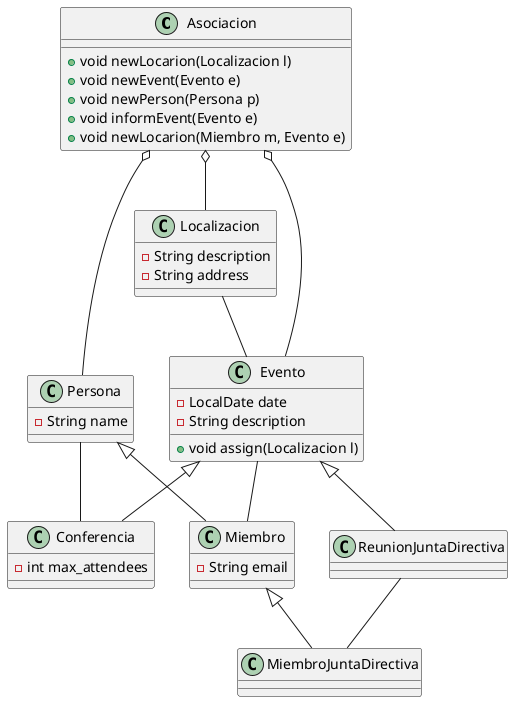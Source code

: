 @startuml

class Asociacion {
    + void newLocarion(Localizacion l)
    + void newEvent(Evento e)
    + void newPerson(Persona p)
    + void informEvent(Evento e)
    + void newLocarion(Miembro m, Evento e)
}
class Conferencia {
    - int max_attendees
}
class Evento {
    - LocalDate date
    - String description
    + void assign(Localizacion l)
}
class Localizacion {
    - String description
    - String address
}
class Miembro {
    - String email
}
class MiembroJuntaDirectiva {

}
class Persona {
    - String name
}
class ReunionJuntaDirectiva {

}

Asociacion o-- Persona
Persona <|-- Miembro
Persona -- Conferencia
Miembro <|-- MiembroJuntaDirectiva
Asociacion o-- Localizacion
Localizacion -- Evento
Asociacion o-- Evento
Evento <|-- Conferencia
Evento <|-- ReunionJuntaDirectiva
ReunionJuntaDirectiva -- MiembroJuntaDirectiva
Evento -- Miembro

@enduml